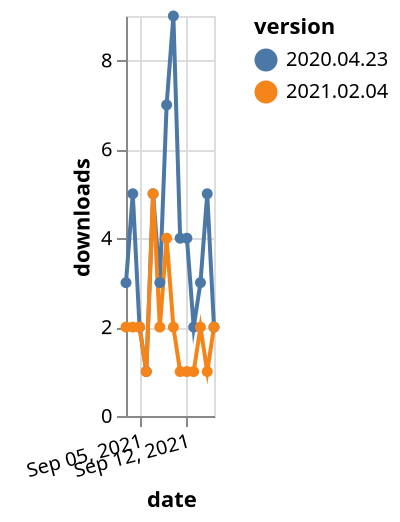{"$schema": "https://vega.github.io/schema/vega-lite/v5.json", "description": "A simple bar chart with embedded data.", "data": {"values": [{"date": "2021-09-03", "total": 1427, "delta": 3, "version": "2020.04.23"}, {"date": "2021-09-04", "total": 1432, "delta": 5, "version": "2020.04.23"}, {"date": "2021-09-05", "total": 1434, "delta": 2, "version": "2020.04.23"}, {"date": "2021-09-06", "total": 1435, "delta": 1, "version": "2020.04.23"}, {"date": "2021-09-07", "total": 1440, "delta": 5, "version": "2020.04.23"}, {"date": "2021-09-08", "total": 1443, "delta": 3, "version": "2020.04.23"}, {"date": "2021-09-09", "total": 1450, "delta": 7, "version": "2020.04.23"}, {"date": "2021-09-10", "total": 1459, "delta": 9, "version": "2020.04.23"}, {"date": "2021-09-11", "total": 1463, "delta": 4, "version": "2020.04.23"}, {"date": "2021-09-12", "total": 1467, "delta": 4, "version": "2020.04.23"}, {"date": "2021-09-13", "total": 1469, "delta": 2, "version": "2020.04.23"}, {"date": "2021-09-14", "total": 1472, "delta": 3, "version": "2020.04.23"}, {"date": "2021-09-15", "total": 1477, "delta": 5, "version": "2020.04.23"}, {"date": "2021-09-16", "total": 1479, "delta": 2, "version": "2020.04.23"}, {"date": "2021-09-03", "total": 140, "delta": 2, "version": "2021.02.04"}, {"date": "2021-09-04", "total": 142, "delta": 2, "version": "2021.02.04"}, {"date": "2021-09-05", "total": 144, "delta": 2, "version": "2021.02.04"}, {"date": "2021-09-06", "total": 145, "delta": 1, "version": "2021.02.04"}, {"date": "2021-09-07", "total": 150, "delta": 5, "version": "2021.02.04"}, {"date": "2021-09-08", "total": 152, "delta": 2, "version": "2021.02.04"}, {"date": "2021-09-09", "total": 156, "delta": 4, "version": "2021.02.04"}, {"date": "2021-09-10", "total": 158, "delta": 2, "version": "2021.02.04"}, {"date": "2021-09-11", "total": 159, "delta": 1, "version": "2021.02.04"}, {"date": "2021-09-12", "total": 160, "delta": 1, "version": "2021.02.04"}, {"date": "2021-09-13", "total": 161, "delta": 1, "version": "2021.02.04"}, {"date": "2021-09-14", "total": 163, "delta": 2, "version": "2021.02.04"}, {"date": "2021-09-15", "total": 164, "delta": 1, "version": "2021.02.04"}, {"date": "2021-09-16", "total": 166, "delta": 2, "version": "2021.02.04"}]}, "width": "container", "mark": {"type": "line", "point": {"filled": true}}, "encoding": {"x": {"field": "date", "type": "temporal", "timeUnit": "yearmonthdate", "title": "date", "axis": {"labelAngle": -15}}, "y": {"field": "delta", "type": "quantitative", "title": "downloads"}, "color": {"field": "version", "type": "nominal"}, "tooltip": {"field": "delta"}}}